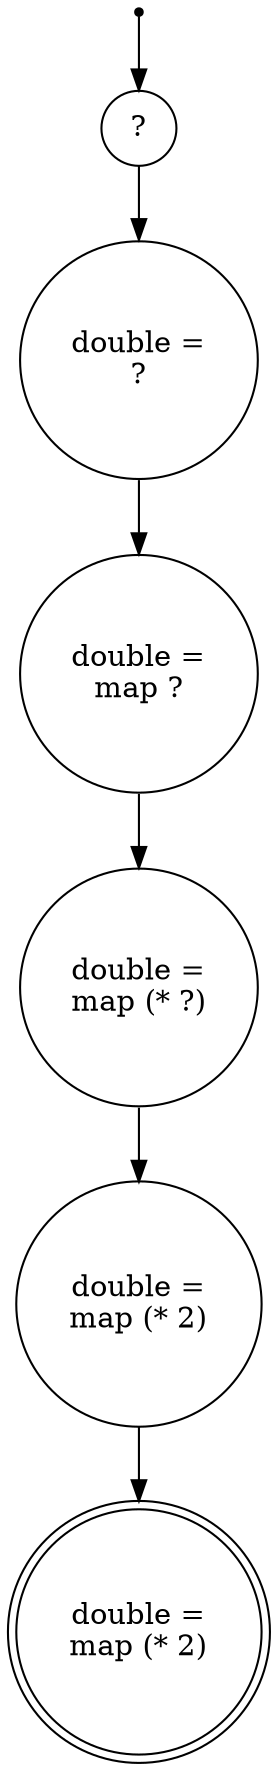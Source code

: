 digraph fsm {
    //rankdir=LR;

    node [shape = circle, label = "?"]; S;
    node [shape = circle, label = "double =\n?"]; r1;
    node [shape = circle, label = "double =\nmap ?"]; r2;
    node [shape = circle, label = "double =\nmap (* ?)"]; r3;
    node [shape = circle, label = "double =\nmap (* 2)"]; r4;
    node [shape = doublecircle, label = "double =\nmap (* 2)"]; sol1;
    node [shape = point ]; qi

    node [shape = circle];
    qi -> S;
    S  -> r1;
    r1 -> r2;
    r2 -> r3;
    r3 -> r4;
    r4 -> sol1;
}

